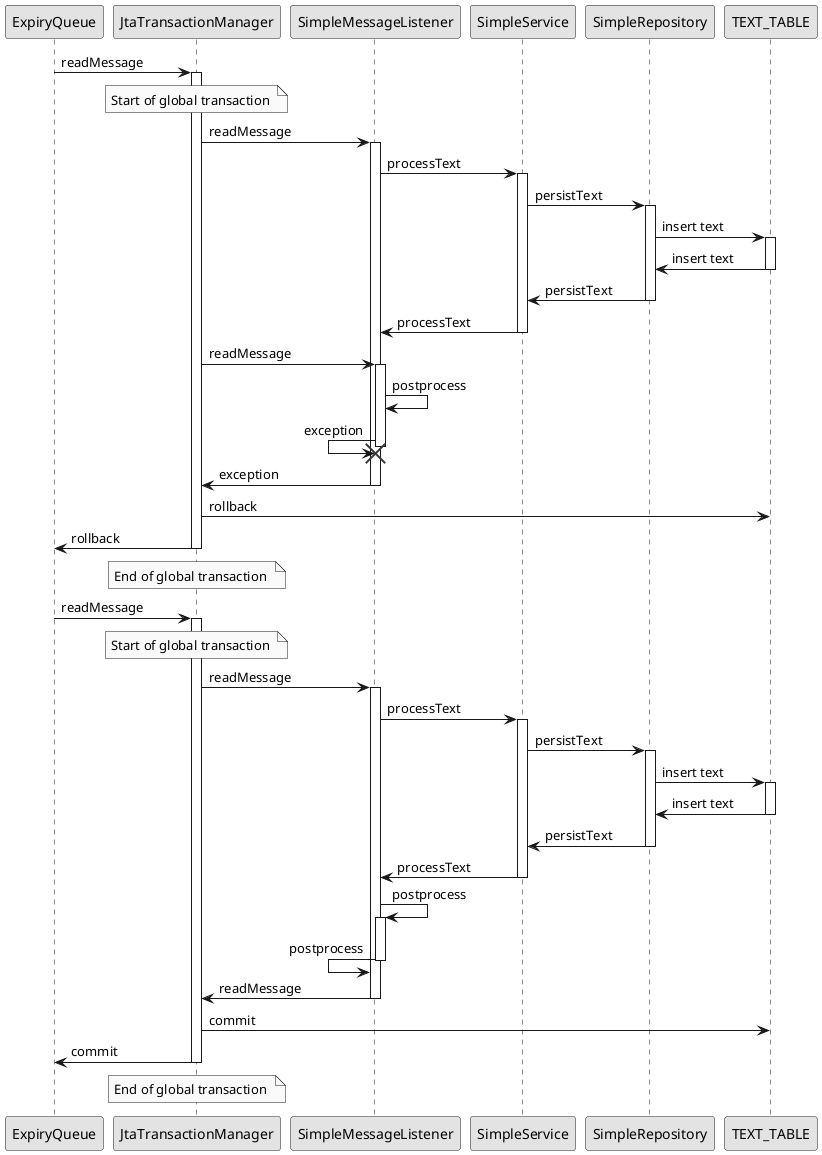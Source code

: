@startuml
skinparam monochrome true

participant "ExpiryQueue" as mq
participant "JtaTransactionManager" as jtm
participant "SimpleMessageListener" as sml
participant "SimpleService" as ss
participant "SimpleRepository" as sr
participant "TEXT_TABLE" as tt

mq -> jtm : readMessage
activate jtm
note over jtm
  Start of global transaction 
end note

jtm -> sml : readMessage
activate sml

sml -> ss : processText
activate ss

ss -> sr : persistText
activate sr

sr -> tt : insert text
activate tt

sr <- tt : insert text
deactivate tt


ss <- sr : persistText
deactivate sr

sml <- ss : processText
deactivate ss


jtm -> sml : readMessage
activate sml

sml -> sml : postprocess

sml <- sml : exception
destroy sml
sml -> jtm : exception
deactivate sml

jtm -> tt: rollback
jtm -> mq: rollback
deactivate jtm
note over jtm
  End of global transaction 
end note

mq -> jtm : readMessage
activate jtm
note over jtm
  Start of global transaction 
end note

jtm -> sml : readMessage

activate sml

sml -> ss : processText
activate ss

ss -> sr : persistText
activate sr

sr -> tt : insert text
activate tt

sr <- tt : insert text
deactivate tt

ss <- sr : persistText
deactivate sr

sml <- ss : processText
deactivate ss

sml -> sml : postprocess
activate sml
sml <- sml : postprocess
deactivate sml
sml -> jtm : readMessage
deactivate sml
jtm -> tt : commit
jtm -> mq : commit
deactivate jtm
note over jtm
  End of global transaction 
end note

deactivate jtm

@enduml